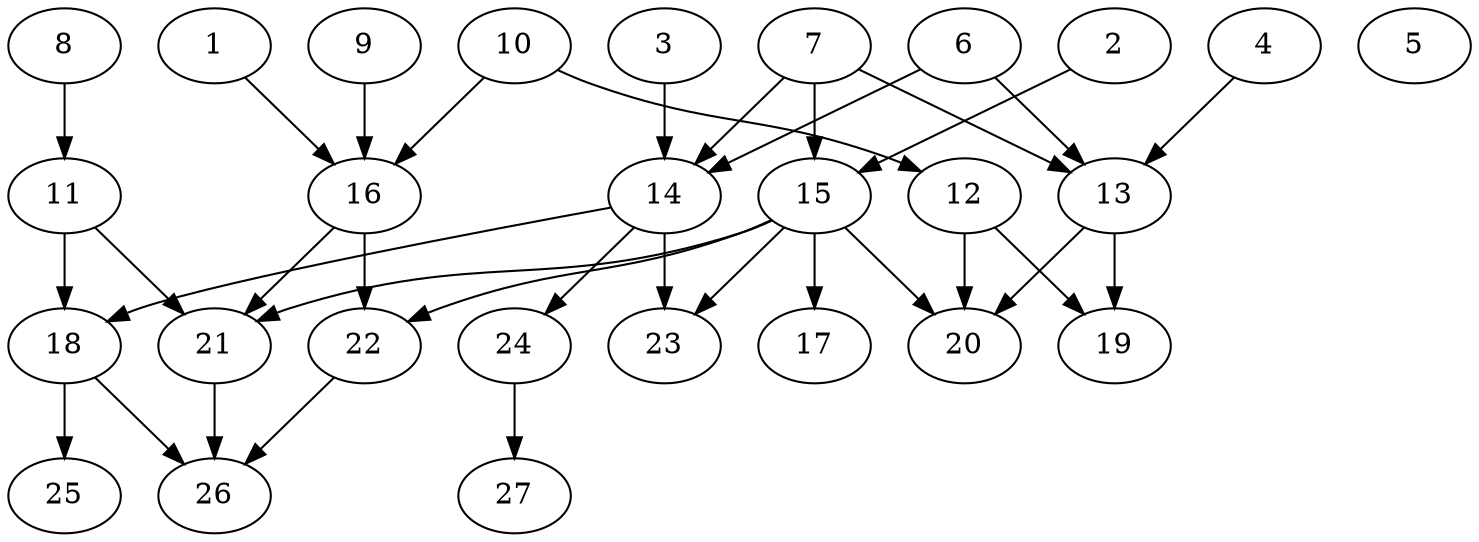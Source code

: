 // DAG (tier=2-normal, mode=compute, n=27, ccr=0.393, fat=0.651, density=0.428, regular=0.416, jump=0.168, mindata=524288, maxdata=8388608)
// DAG automatically generated by daggen at Sun Aug 24 16:33:33 2025
// /home/ermia/Project/Environments/daggen/bin/daggen --dot --ccr 0.393 --fat 0.651 --regular 0.416 --density 0.428 --jump 0.168 --mindata 524288 --maxdata 8388608 -n 27 
digraph G {
  1 [size="299755136654059520", alpha="0.02", expect_size="149877568327029760"]
  1 -> 16 [size ="108837189189632"]
  2 [size="1424270621855800832", alpha="0.20", expect_size="712135310927900416"]
  2 -> 15 [size ="510755573071872"]
  3 [size="14711884165884672", alpha="0.08", expect_size="7355942082942336"]
  3 -> 14 [size ="423346336432128"]
  4 [size="6942860425851568128", alpha="0.03", expect_size="3471430212925784064"]
  4 -> 13 [size ="29114920599552"]
  5 [size="500584340776326004736", alpha="0.07", expect_size="250292170388163002368"]
  6 [size="402444191965118464000", alpha="0.05", expect_size="201222095982559232000"]
  6 -> 13 [size ="436074237132800"]
  6 -> 14 [size ="436074237132800"]
  7 [size="5656143015300938", alpha="0.03", expect_size="2828071507650469"]
  7 -> 13 [size ="105122680012800"]
  7 -> 14 [size ="105122680012800"]
  7 -> 15 [size ="105122680012800"]
  8 [size="1567575176534384", alpha="0.11", expect_size="783787588267192"]
  8 -> 11 [size ="24788009484288"]
  9 [size="1481805151389599744", alpha="0.18", expect_size="740902575694799872"]
  9 -> 16 [size ="532450862170112"]
  10 [size="415647298178963734528", alpha="0.15", expect_size="207823649089481867264"]
  10 -> 12 [size ="445560444157952"]
  10 -> 16 [size ="445560444157952"]
  11 [size="108726943318009708544", alpha="0.14", expect_size="54363471659004854272"]
  11 -> 18 [size ="182241846099968"]
  11 -> 21 [size ="182241846099968"]
  12 [size="5038413874502215", alpha="0.07", expect_size="2519206937251107"]
  12 -> 19 [size ="108414579507200"]
  12 -> 20 [size ="108414579507200"]
  13 [size="12716060457304136", alpha="0.12", expect_size="6358030228652068"]
  13 -> 19 [size ="328309447589888"]
  13 -> 20 [size ="328309447589888"]
  14 [size="198022219492319872", alpha="0.04", expect_size="99011109746159936"]
  14 -> 18 [size ="388231564623872"]
  14 -> 23 [size ="388231564623872"]
  14 -> 24 [size ="388231564623872"]
  15 [size="12256262077627750", alpha="0.01", expect_size="6128131038813875"]
  15 -> 17 [size ="439103573196800"]
  15 -> 20 [size ="439103573196800"]
  15 -> 21 [size ="439103573196800"]
  15 -> 22 [size ="439103573196800"]
  15 -> 23 [size ="439103573196800"]
  16 [size="33178648208713187328", alpha="0.06", expect_size="16589324104356593664"]
  16 -> 21 [size ="82602992074752"]
  16 -> 22 [size ="82602992074752"]
  17 [size="9736644439601018", alpha="0.15", expect_size="4868322219800509"]
  18 [size="1153882873558300", alpha="0.17", expect_size="576941436779150"]
  18 -> 25 [size ="69820271820800"]
  18 -> 26 [size ="69820271820800"]
  19 [size="4162167534685392", alpha="0.16", expect_size="2081083767342696"]
  20 [size="27649686455449550848", alpha="0.01", expect_size="13824843227724775424"]
  21 [size="1389412205338935040", alpha="0.16", expect_size="694706102669467520"]
  21 -> 26 [size ="550648395333632"]
  22 [size="18031398193023436", alpha="0.15", expect_size="9015699096511718"]
  22 -> 26 [size ="457375899189248"]
  23 [size="650582862372387328", alpha="0.05", expect_size="325291431186193664"]
  24 [size="2366346327113588", alpha="0.04", expect_size="1183173163556794"]
  24 -> 27 [size ="78547569868800"]
  25 [size="13161766617442490", alpha="0.19", expect_size="6580883308721245"]
  26 [size="521395775465324544000", alpha="0.07", expect_size="260697887732662272000"]
  27 [size="19834301481105060", alpha="0.09", expect_size="9917150740552530"]
}